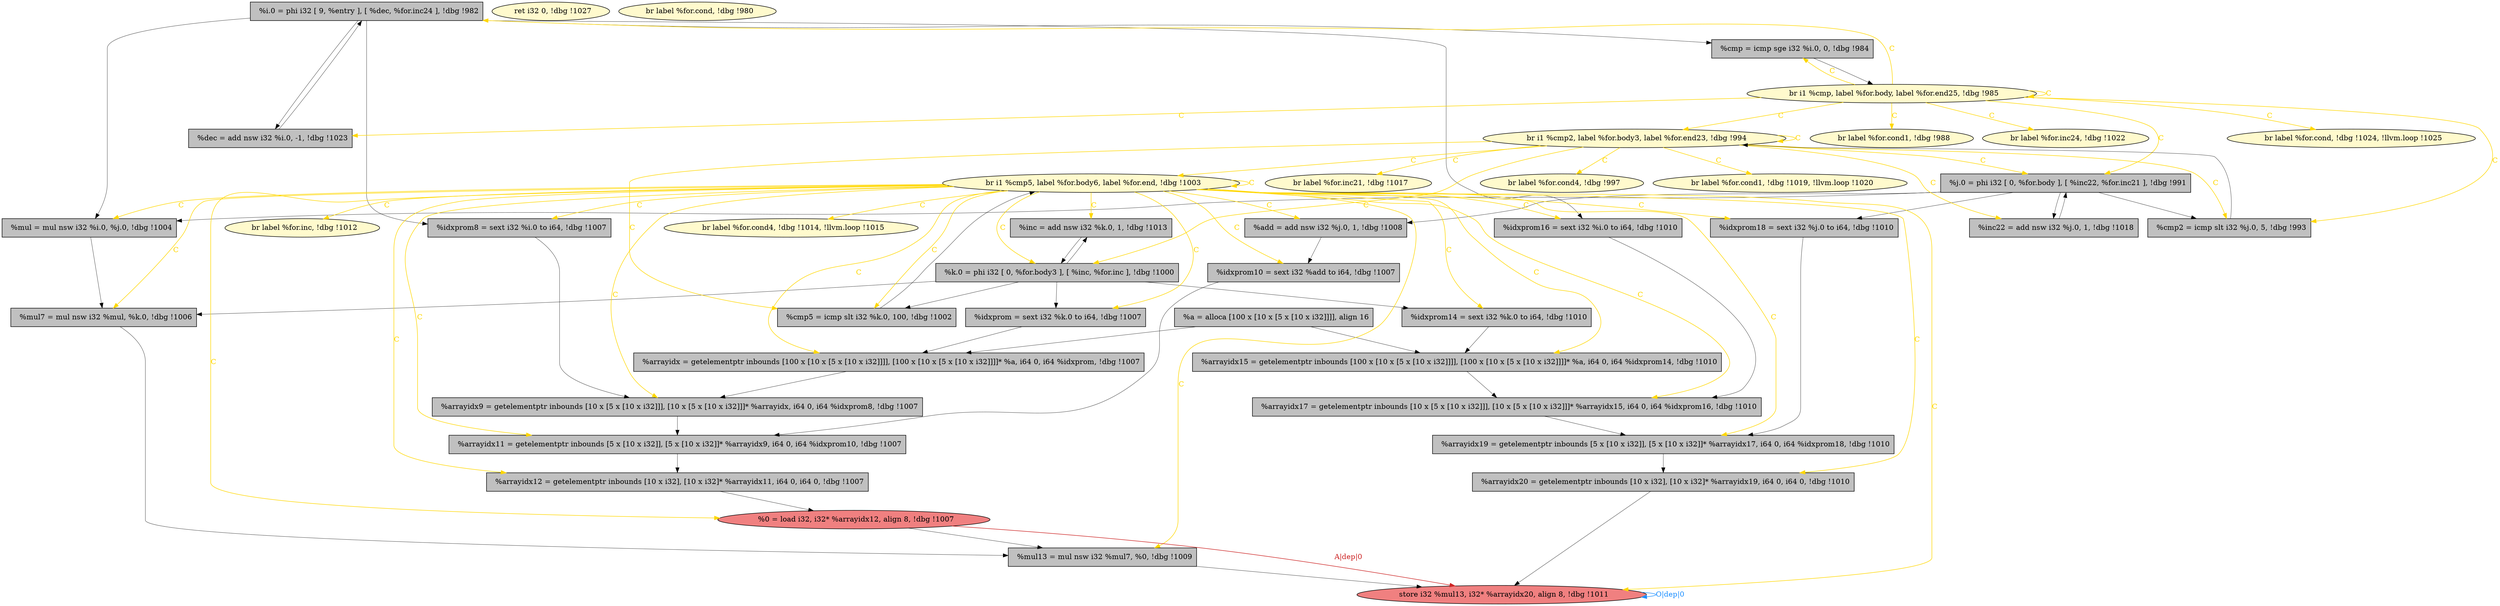 
digraph G {


node55 [fillcolor=grey,label="  %idxprom16 = sext i32 %i.0 to i64, !dbg !1010",shape=rectangle,style=filled ]
node54 [fillcolor=grey,label="  %arrayidx15 = getelementptr inbounds [100 x [10 x [5 x [10 x i32]]]], [100 x [10 x [5 x [10 x i32]]]]* %a, i64 0, i64 %idxprom14, !dbg !1010",shape=rectangle,style=filled ]
node51 [fillcolor=lemonchiffon,label="  ret i32 0, !dbg !1027",shape=ellipse,style=filled ]
node30 [fillcolor=lemonchiffon,label="  br label %for.inc24, !dbg !1022",shape=ellipse,style=filled ]
node28 [fillcolor=grey,label="  %arrayidx20 = getelementptr inbounds [10 x i32], [10 x i32]* %arrayidx19, i64 0, i64 0, !dbg !1010",shape=rectangle,style=filled ]
node27 [fillcolor=grey,label="  %a = alloca [100 x [10 x [5 x [10 x i32]]]], align 16",shape=rectangle,style=filled ]
node16 [fillcolor=lightcoral,label="  store i32 %mul13, i32* %arrayidx20, align 8, !dbg !1011",shape=ellipse,style=filled ]
node15 [fillcolor=grey,label="  %inc = add nsw i32 %k.0, 1, !dbg !1013",shape=rectangle,style=filled ]
node25 [fillcolor=grey,label="  %dec = add nsw i32 %i.0, -1, !dbg !1023",shape=rectangle,style=filled ]
node21 [fillcolor=grey,label="  %i.0 = phi i32 [ 9, %entry ], [ %dec, %for.inc24 ], !dbg !982",shape=rectangle,style=filled ]
node35 [fillcolor=grey,label="  %k.0 = phi i32 [ 0, %for.body3 ], [ %inc, %for.inc ], !dbg !1000",shape=rectangle,style=filled ]
node49 [fillcolor=grey,label="  %j.0 = phi i32 [ 0, %for.body ], [ %inc22, %for.inc21 ], !dbg !991",shape=rectangle,style=filled ]
node29 [fillcolor=lemonchiffon,label="  br i1 %cmp5, label %for.body6, label %for.end, !dbg !1003",shape=ellipse,style=filled ]
node26 [fillcolor=grey,label="  %add = add nsw i32 %j.0, 1, !dbg !1008",shape=rectangle,style=filled ]
node20 [fillcolor=lemonchiffon,label="  br label %for.inc, !dbg !1012",shape=ellipse,style=filled ]
node52 [fillcolor=grey,label="  %mul13 = mul nsw i32 %mul7, %0, !dbg !1009",shape=rectangle,style=filled ]
node36 [fillcolor=lemonchiffon,label="  br label %for.cond1, !dbg !1019, !llvm.loop !1020",shape=ellipse,style=filled ]
node23 [fillcolor=grey,label="  %idxprom = sext i32 %k.0 to i64, !dbg !1007",shape=rectangle,style=filled ]
node48 [fillcolor=grey,label="  %arrayidx12 = getelementptr inbounds [10 x i32], [10 x i32]* %arrayidx11, i64 0, i64 0, !dbg !1007",shape=rectangle,style=filled ]
node17 [fillcolor=lemonchiffon,label="  br label %for.cond4, !dbg !1014, !llvm.loop !1015",shape=ellipse,style=filled ]
node31 [fillcolor=lemonchiffon,label="  br label %for.cond, !dbg !1024, !llvm.loop !1025",shape=ellipse,style=filled ]
node39 [fillcolor=grey,label="  %idxprom14 = sext i32 %k.0 to i64, !dbg !1010",shape=rectangle,style=filled ]
node18 [fillcolor=grey,label="  %cmp5 = icmp slt i32 %k.0, 100, !dbg !1002",shape=rectangle,style=filled ]
node24 [fillcolor=grey,label="  %mul = mul nsw i32 %i.0, %j.0, !dbg !1004",shape=rectangle,style=filled ]
node19 [fillcolor=grey,label="  %arrayidx19 = getelementptr inbounds [5 x [10 x i32]], [5 x [10 x i32]]* %arrayidx17, i64 0, i64 %idxprom18, !dbg !1010",shape=rectangle,style=filled ]
node57 [fillcolor=grey,label="  %arrayidx17 = getelementptr inbounds [10 x [5 x [10 x i32]]], [10 x [5 x [10 x i32]]]* %arrayidx15, i64 0, i64 %idxprom16, !dbg !1010",shape=rectangle,style=filled ]
node22 [fillcolor=lemonchiffon,label="  br i1 %cmp2, label %for.body3, label %for.end23, !dbg !994",shape=ellipse,style=filled ]
node50 [fillcolor=grey,label="  %arrayidx11 = getelementptr inbounds [5 x [10 x i32]], [5 x [10 x i32]]* %arrayidx9, i64 0, i64 %idxprom10, !dbg !1007",shape=rectangle,style=filled ]
node37 [fillcolor=grey,label="  %inc22 = add nsw i32 %j.0, 1, !dbg !1018",shape=rectangle,style=filled ]
node41 [fillcolor=lemonchiffon,label="  br label %for.cond1, !dbg !988",shape=ellipse,style=filled ]
node43 [fillcolor=grey,label="  %arrayidx = getelementptr inbounds [100 x [10 x [5 x [10 x i32]]]], [100 x [10 x [5 x [10 x i32]]]]* %a, i64 0, i64 %idxprom, !dbg !1007",shape=rectangle,style=filled ]
node53 [fillcolor=lemonchiffon,label="  br i1 %cmp, label %for.body, label %for.end25, !dbg !985",shape=ellipse,style=filled ]
node33 [fillcolor=lemonchiffon,label="  br label %for.cond, !dbg !980",shape=ellipse,style=filled ]
node38 [fillcolor=lemonchiffon,label="  br label %for.inc21, !dbg !1017",shape=ellipse,style=filled ]
node32 [fillcolor=grey,label="  %idxprom18 = sext i32 %j.0 to i64, !dbg !1010",shape=rectangle,style=filled ]
node40 [fillcolor=lightcoral,label="  %0 = load i32, i32* %arrayidx12, align 8, !dbg !1007",shape=ellipse,style=filled ]
node44 [fillcolor=grey,label="  %cmp = icmp sge i32 %i.0, 0, !dbg !984",shape=rectangle,style=filled ]
node42 [fillcolor=grey,label="  %cmp2 = icmp slt i32 %j.0, 5, !dbg !993",shape=rectangle,style=filled ]
node45 [fillcolor=grey,label="  %idxprom8 = sext i32 %i.0 to i64, !dbg !1007",shape=rectangle,style=filled ]
node56 [fillcolor=lemonchiffon,label="  br label %for.cond4, !dbg !997",shape=ellipse,style=filled ]
node34 [fillcolor=grey,label="  %mul7 = mul nsw i32 %mul, %k.0, !dbg !1006",shape=rectangle,style=filled ]
node46 [fillcolor=grey,label="  %arrayidx9 = getelementptr inbounds [10 x [5 x [10 x i32]]], [10 x [5 x [10 x i32]]]* %arrayidx, i64 0, i64 %idxprom8, !dbg !1007",shape=rectangle,style=filled ]
node47 [fillcolor=grey,label="  %idxprom10 = sext i32 %add to i64, !dbg !1007",shape=rectangle,style=filled ]

node37->node49 [style=solid,color=black,label="",penwidth=0.5,fontcolor=black ]
node29->node57 [style=solid,color=gold,label="C",penwidth=1.0,fontcolor=gold ]
node29->node55 [style=solid,color=gold,label="C",penwidth=1.0,fontcolor=gold ]
node29->node52 [style=solid,color=gold,label="C",penwidth=1.0,fontcolor=gold ]
node29->node40 [style=solid,color=gold,label="C",penwidth=1.0,fontcolor=gold ]
node34->node52 [style=solid,color=black,label="",penwidth=0.5,fontcolor=black ]
node29->node48 [style=solid,color=gold,label="C",penwidth=1.0,fontcolor=gold ]
node29->node50 [style=solid,color=gold,label="C",penwidth=1.0,fontcolor=gold ]
node42->node22 [style=solid,color=black,label="",penwidth=0.5,fontcolor=black ]
node29->node20 [style=solid,color=gold,label="C",penwidth=1.0,fontcolor=gold ]
node19->node28 [style=solid,color=black,label="",penwidth=0.5,fontcolor=black ]
node22->node35 [style=solid,color=gold,label="C",penwidth=1.0,fontcolor=gold ]
node29->node17 [style=solid,color=gold,label="C",penwidth=1.0,fontcolor=gold ]
node25->node21 [style=solid,color=black,label="",penwidth=0.5,fontcolor=black ]
node53->node53 [style=solid,color=gold,label="C",penwidth=1.0,fontcolor=gold ]
node49->node37 [style=solid,color=black,label="",penwidth=0.5,fontcolor=black ]
node50->node48 [style=solid,color=black,label="",penwidth=0.5,fontcolor=black ]
node54->node57 [style=solid,color=black,label="",penwidth=0.5,fontcolor=black ]
node49->node42 [style=solid,color=black,label="",penwidth=0.5,fontcolor=black ]
node29->node28 [style=solid,color=gold,label="C",penwidth=1.0,fontcolor=gold ]
node35->node34 [style=solid,color=black,label="",penwidth=0.5,fontcolor=black ]
node32->node19 [style=solid,color=black,label="",penwidth=0.5,fontcolor=black ]
node57->node19 [style=solid,color=black,label="",penwidth=0.5,fontcolor=black ]
node53->node49 [style=solid,color=gold,label="C",penwidth=1.0,fontcolor=gold ]
node53->node44 [style=solid,color=gold,label="C",penwidth=1.0,fontcolor=gold ]
node53->node42 [style=solid,color=gold,label="C",penwidth=1.0,fontcolor=gold ]
node49->node26 [style=solid,color=black,label="",penwidth=0.5,fontcolor=black ]
node35->node23 [style=solid,color=black,label="",penwidth=0.5,fontcolor=black ]
node29->node29 [style=solid,color=gold,label="C",penwidth=1.0,fontcolor=gold ]
node35->node18 [style=solid,color=black,label="",penwidth=0.5,fontcolor=black ]
node53->node25 [style=solid,color=gold,label="C",penwidth=1.0,fontcolor=gold ]
node22->node42 [style=solid,color=gold,label="C",penwidth=1.0,fontcolor=gold ]
node15->node35 [style=solid,color=black,label="",penwidth=0.5,fontcolor=black ]
node29->node45 [style=solid,color=gold,label="C",penwidth=1.0,fontcolor=gold ]
node53->node21 [style=solid,color=gold,label="C",penwidth=1.0,fontcolor=gold ]
node24->node34 [style=solid,color=black,label="",penwidth=0.5,fontcolor=black ]
node21->node44 [style=solid,color=black,label="",penwidth=0.5,fontcolor=black ]
node55->node57 [style=solid,color=black,label="",penwidth=0.5,fontcolor=black ]
node29->node18 [style=solid,color=gold,label="C",penwidth=1.0,fontcolor=gold ]
node53->node30 [style=solid,color=gold,label="C",penwidth=1.0,fontcolor=gold ]
node22->node22 [style=solid,color=gold,label="C",penwidth=1.0,fontcolor=gold ]
node27->node43 [style=solid,color=black,label="",penwidth=0.5,fontcolor=black ]
node22->node49 [style=solid,color=gold,label="C",penwidth=1.0,fontcolor=gold ]
node43->node46 [style=solid,color=black,label="",penwidth=0.5,fontcolor=black ]
node27->node54 [style=solid,color=black,label="",penwidth=0.5,fontcolor=black ]
node22->node18 [style=solid,color=gold,label="C",penwidth=1.0,fontcolor=gold ]
node47->node50 [style=solid,color=black,label="",penwidth=0.5,fontcolor=black ]
node53->node22 [style=solid,color=gold,label="C",penwidth=1.0,fontcolor=gold ]
node28->node16 [style=solid,color=black,label="",penwidth=0.5,fontcolor=black ]
node40->node52 [style=solid,color=black,label="",penwidth=0.5,fontcolor=black ]
node48->node40 [style=solid,color=black,label="",penwidth=0.5,fontcolor=black ]
node26->node47 [style=solid,color=black,label="",penwidth=0.5,fontcolor=black ]
node21->node24 [style=solid,color=black,label="",penwidth=0.5,fontcolor=black ]
node23->node43 [style=solid,color=black,label="",penwidth=0.5,fontcolor=black ]
node29->node26 [style=solid,color=gold,label="C",penwidth=1.0,fontcolor=gold ]
node22->node38 [style=solid,color=gold,label="C",penwidth=1.0,fontcolor=gold ]
node21->node25 [style=solid,color=black,label="",penwidth=0.5,fontcolor=black ]
node45->node46 [style=solid,color=black,label="",penwidth=0.5,fontcolor=black ]
node16->node16 [style=solid,color=dodgerblue,label="O|dep|0",penwidth=1.0,fontcolor=dodgerblue ]
node53->node41 [style=solid,color=gold,label="C",penwidth=1.0,fontcolor=gold ]
node49->node32 [style=solid,color=black,label="",penwidth=0.5,fontcolor=black ]
node29->node32 [style=solid,color=gold,label="C",penwidth=1.0,fontcolor=gold ]
node21->node45 [style=solid,color=black,label="",penwidth=0.5,fontcolor=black ]
node35->node39 [style=solid,color=black,label="",penwidth=0.5,fontcolor=black ]
node21->node55 [style=solid,color=black,label="",penwidth=0.5,fontcolor=black ]
node22->node37 [style=solid,color=gold,label="C",penwidth=1.0,fontcolor=gold ]
node35->node15 [style=solid,color=black,label="",penwidth=0.5,fontcolor=black ]
node22->node36 [style=solid,color=gold,label="C",penwidth=1.0,fontcolor=gold ]
node46->node50 [style=solid,color=black,label="",penwidth=0.5,fontcolor=black ]
node39->node54 [style=solid,color=black,label="",penwidth=0.5,fontcolor=black ]
node52->node16 [style=solid,color=black,label="",penwidth=0.5,fontcolor=black ]
node29->node23 [style=solid,color=gold,label="C",penwidth=1.0,fontcolor=gold ]
node22->node56 [style=solid,color=gold,label="C",penwidth=1.0,fontcolor=gold ]
node49->node24 [style=solid,color=black,label="",penwidth=0.5,fontcolor=black ]
node29->node34 [style=solid,color=gold,label="C",penwidth=1.0,fontcolor=gold ]
node29->node47 [style=solid,color=gold,label="C",penwidth=1.0,fontcolor=gold ]
node29->node35 [style=solid,color=gold,label="C",penwidth=1.0,fontcolor=gold ]
node44->node53 [style=solid,color=black,label="",penwidth=0.5,fontcolor=black ]
node29->node43 [style=solid,color=gold,label="C",penwidth=1.0,fontcolor=gold ]
node40->node16 [style=solid,color=firebrick3,label="A|dep|0",penwidth=1.0,fontcolor=firebrick3 ]
node29->node54 [style=solid,color=gold,label="C",penwidth=1.0,fontcolor=gold ]
node22->node29 [style=solid,color=gold,label="C",penwidth=1.0,fontcolor=gold ]
node29->node46 [style=solid,color=gold,label="C",penwidth=1.0,fontcolor=gold ]
node29->node39 [style=solid,color=gold,label="C",penwidth=1.0,fontcolor=gold ]
node29->node15 [style=solid,color=gold,label="C",penwidth=1.0,fontcolor=gold ]
node53->node31 [style=solid,color=gold,label="C",penwidth=1.0,fontcolor=gold ]
node18->node29 [style=solid,color=black,label="",penwidth=0.5,fontcolor=black ]
node29->node19 [style=solid,color=gold,label="C",penwidth=1.0,fontcolor=gold ]
node29->node24 [style=solid,color=gold,label="C",penwidth=1.0,fontcolor=gold ]
node29->node16 [style=solid,color=gold,label="C",penwidth=1.0,fontcolor=gold ]


}

